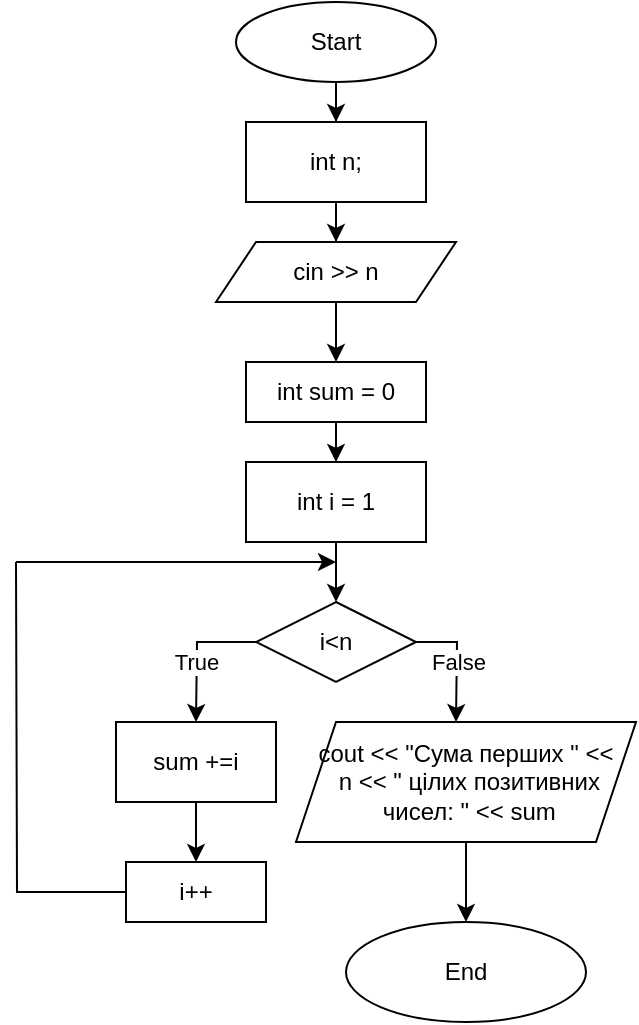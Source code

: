 <mxfile version="24.8.4">
  <diagram name="Страница — 1" id="hm4orCOgHc5DTA5-MCE8">
    <mxGraphModel dx="875" dy="442" grid="1" gridSize="10" guides="1" tooltips="1" connect="1" arrows="1" fold="1" page="1" pageScale="1" pageWidth="2339" pageHeight="3300" math="0" shadow="0">
      <root>
        <mxCell id="0" />
        <mxCell id="1" parent="0" />
        <mxCell id="ZOG50uIHuG-BVXevqifL-2" style="edgeStyle=orthogonalEdgeStyle;rounded=0;orthogonalLoop=1;jettySize=auto;html=1;" edge="1" parent="1" source="ZOG50uIHuG-BVXevqifL-1" target="ZOG50uIHuG-BVXevqifL-3">
          <mxGeometry relative="1" as="geometry">
            <mxPoint x="250" y="110" as="targetPoint" />
          </mxGeometry>
        </mxCell>
        <mxCell id="ZOG50uIHuG-BVXevqifL-1" value="Start" style="ellipse;whiteSpace=wrap;html=1;" vertex="1" parent="1">
          <mxGeometry x="200" y="40" width="100" height="40" as="geometry" />
        </mxCell>
        <mxCell id="ZOG50uIHuG-BVXevqifL-4" style="edgeStyle=orthogonalEdgeStyle;rounded=0;orthogonalLoop=1;jettySize=auto;html=1;" edge="1" parent="1" source="ZOG50uIHuG-BVXevqifL-3" target="ZOG50uIHuG-BVXevqifL-5">
          <mxGeometry relative="1" as="geometry">
            <mxPoint x="250" y="170" as="targetPoint" />
          </mxGeometry>
        </mxCell>
        <mxCell id="ZOG50uIHuG-BVXevqifL-3" value="int n;" style="rounded=0;whiteSpace=wrap;html=1;" vertex="1" parent="1">
          <mxGeometry x="205" y="100" width="90" height="40" as="geometry" />
        </mxCell>
        <mxCell id="ZOG50uIHuG-BVXevqifL-6" style="edgeStyle=orthogonalEdgeStyle;rounded=0;orthogonalLoop=1;jettySize=auto;html=1;" edge="1" parent="1" source="ZOG50uIHuG-BVXevqifL-5">
          <mxGeometry relative="1" as="geometry">
            <mxPoint x="250" y="220" as="targetPoint" />
          </mxGeometry>
        </mxCell>
        <mxCell id="ZOG50uIHuG-BVXevqifL-5" value="cin &amp;gt;&amp;gt; n" style="shape=parallelogram;perimeter=parallelogramPerimeter;whiteSpace=wrap;html=1;fixedSize=1;" vertex="1" parent="1">
          <mxGeometry x="190" y="160" width="120" height="30" as="geometry" />
        </mxCell>
        <mxCell id="ZOG50uIHuG-BVXevqifL-8" style="edgeStyle=orthogonalEdgeStyle;rounded=0;orthogonalLoop=1;jettySize=auto;html=1;" edge="1" parent="1" source="ZOG50uIHuG-BVXevqifL-7" target="ZOG50uIHuG-BVXevqifL-9">
          <mxGeometry relative="1" as="geometry">
            <mxPoint x="250" y="280" as="targetPoint" />
          </mxGeometry>
        </mxCell>
        <mxCell id="ZOG50uIHuG-BVXevqifL-7" value="int sum = 0" style="rounded=0;whiteSpace=wrap;html=1;" vertex="1" parent="1">
          <mxGeometry x="205" y="220" width="90" height="30" as="geometry" />
        </mxCell>
        <mxCell id="ZOG50uIHuG-BVXevqifL-10" style="edgeStyle=orthogonalEdgeStyle;rounded=0;orthogonalLoop=1;jettySize=auto;html=1;" edge="1" parent="1" source="ZOG50uIHuG-BVXevqifL-9" target="ZOG50uIHuG-BVXevqifL-11">
          <mxGeometry relative="1" as="geometry">
            <mxPoint x="250" y="350" as="targetPoint" />
          </mxGeometry>
        </mxCell>
        <mxCell id="ZOG50uIHuG-BVXevqifL-9" value="int i = 1" style="rounded=0;whiteSpace=wrap;html=1;" vertex="1" parent="1">
          <mxGeometry x="205" y="270" width="90" height="40" as="geometry" />
        </mxCell>
        <mxCell id="ZOG50uIHuG-BVXevqifL-12" style="edgeStyle=orthogonalEdgeStyle;rounded=0;orthogonalLoop=1;jettySize=auto;html=1;" edge="1" parent="1" source="ZOG50uIHuG-BVXevqifL-11">
          <mxGeometry relative="1" as="geometry">
            <mxPoint x="180" y="400" as="targetPoint" />
          </mxGeometry>
        </mxCell>
        <mxCell id="ZOG50uIHuG-BVXevqifL-19" value="True" style="edgeLabel;html=1;align=center;verticalAlign=middle;resizable=0;points=[];" vertex="1" connectable="0" parent="ZOG50uIHuG-BVXevqifL-12">
          <mxGeometry x="-0.309" y="-2" relative="1" as="geometry">
            <mxPoint x="-6" y="12" as="offset" />
          </mxGeometry>
        </mxCell>
        <mxCell id="ZOG50uIHuG-BVXevqifL-13" style="edgeStyle=orthogonalEdgeStyle;rounded=0;orthogonalLoop=1;jettySize=auto;html=1;" edge="1" parent="1" source="ZOG50uIHuG-BVXevqifL-11">
          <mxGeometry relative="1" as="geometry">
            <mxPoint x="310" y="400" as="targetPoint" />
          </mxGeometry>
        </mxCell>
        <mxCell id="ZOG50uIHuG-BVXevqifL-20" value="False" style="edgeLabel;html=1;align=center;verticalAlign=middle;resizable=0;points=[];" vertex="1" connectable="0" parent="ZOG50uIHuG-BVXevqifL-13">
          <mxGeometry x="-0.692" y="2" relative="1" as="geometry">
            <mxPoint x="11" y="12" as="offset" />
          </mxGeometry>
        </mxCell>
        <mxCell id="ZOG50uIHuG-BVXevqifL-11" value="i&amp;lt;n" style="rhombus;whiteSpace=wrap;html=1;" vertex="1" parent="1">
          <mxGeometry x="210" y="340" width="80" height="40" as="geometry" />
        </mxCell>
        <mxCell id="ZOG50uIHuG-BVXevqifL-15" style="edgeStyle=orthogonalEdgeStyle;rounded=0;orthogonalLoop=1;jettySize=auto;html=1;" edge="1" parent="1" source="ZOG50uIHuG-BVXevqifL-14" target="ZOG50uIHuG-BVXevqifL-16">
          <mxGeometry relative="1" as="geometry">
            <mxPoint x="180" y="460" as="targetPoint" />
          </mxGeometry>
        </mxCell>
        <mxCell id="ZOG50uIHuG-BVXevqifL-14" value="sum +=i" style="rounded=0;whiteSpace=wrap;html=1;" vertex="1" parent="1">
          <mxGeometry x="140" y="400" width="80" height="40" as="geometry" />
        </mxCell>
        <mxCell id="ZOG50uIHuG-BVXevqifL-17" style="edgeStyle=orthogonalEdgeStyle;rounded=0;orthogonalLoop=1;jettySize=auto;html=1;endArrow=none;endFill=0;" edge="1" parent="1" source="ZOG50uIHuG-BVXevqifL-16">
          <mxGeometry relative="1" as="geometry">
            <mxPoint x="90" y="320" as="targetPoint" />
          </mxGeometry>
        </mxCell>
        <mxCell id="ZOG50uIHuG-BVXevqifL-16" value="i++" style="rounded=0;whiteSpace=wrap;html=1;" vertex="1" parent="1">
          <mxGeometry x="145" y="470" width="70" height="30" as="geometry" />
        </mxCell>
        <mxCell id="ZOG50uIHuG-BVXevqifL-18" value="" style="endArrow=classic;html=1;rounded=0;" edge="1" parent="1">
          <mxGeometry width="50" height="50" relative="1" as="geometry">
            <mxPoint x="90" y="320" as="sourcePoint" />
            <mxPoint x="250" y="320" as="targetPoint" />
          </mxGeometry>
        </mxCell>
        <mxCell id="ZOG50uIHuG-BVXevqifL-22" style="edgeStyle=orthogonalEdgeStyle;rounded=0;orthogonalLoop=1;jettySize=auto;html=1;" edge="1" parent="1" source="ZOG50uIHuG-BVXevqifL-21" target="ZOG50uIHuG-BVXevqifL-24">
          <mxGeometry relative="1" as="geometry">
            <mxPoint x="315" y="500.0" as="targetPoint" />
          </mxGeometry>
        </mxCell>
        <mxCell id="ZOG50uIHuG-BVXevqifL-21" value="cout &amp;lt;&amp;lt; &quot;Сума перших &quot; &amp;lt;&amp;lt;&lt;div&gt;&amp;nbsp;n &amp;lt;&amp;lt; &quot; цілих позитивних&lt;/div&gt;&lt;div&gt;&amp;nbsp;чисел: &quot; &amp;lt;&amp;lt; sum&lt;/div&gt;" style="shape=parallelogram;perimeter=parallelogramPerimeter;whiteSpace=wrap;html=1;fixedSize=1;" vertex="1" parent="1">
          <mxGeometry x="230" y="400" width="170" height="60" as="geometry" />
        </mxCell>
        <mxCell id="ZOG50uIHuG-BVXevqifL-24" value="End" style="ellipse;whiteSpace=wrap;html=1;" vertex="1" parent="1">
          <mxGeometry x="255" y="500" width="120" height="50" as="geometry" />
        </mxCell>
      </root>
    </mxGraphModel>
  </diagram>
</mxfile>
